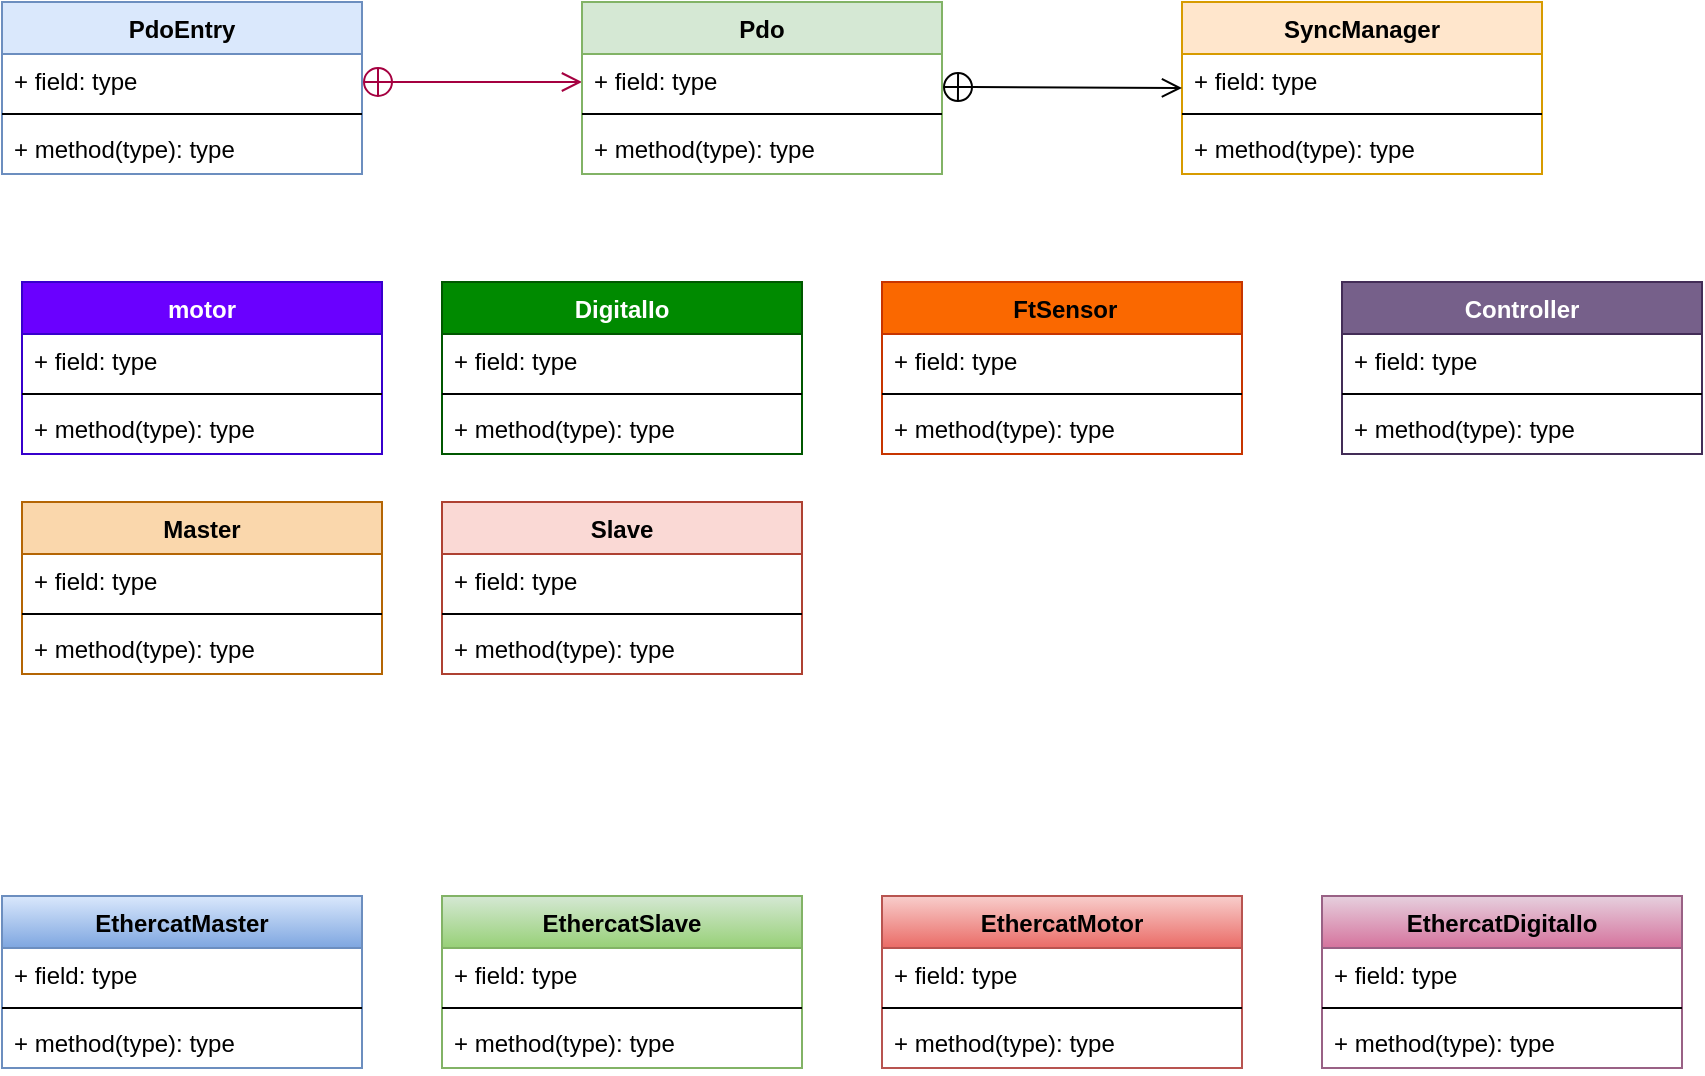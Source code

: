 <mxfile version="20.2.3" type="github">
  <diagram id="3BAr1huTdsFX8UgILRvS" name="Page-1">
    <mxGraphModel dx="894" dy="628" grid="1" gridSize="10" guides="1" tooltips="1" connect="1" arrows="1" fold="1" page="1" pageScale="1" pageWidth="850" pageHeight="1100" math="0" shadow="0">
      <root>
        <mxCell id="0" />
        <mxCell id="1" parent="0" />
        <mxCell id="hLe_7Vj5CHy3mLpJdm2P-1" value="motor" style="swimlane;fontStyle=1;align=center;verticalAlign=top;childLayout=stackLayout;horizontal=1;startSize=26;horizontalStack=0;resizeParent=1;resizeParentMax=0;resizeLast=0;collapsible=1;marginBottom=0;fillColor=#6a00ff;fontColor=#ffffff;strokeColor=#3700CC;" vertex="1" parent="1">
          <mxGeometry x="20" y="200" width="180" height="86" as="geometry" />
        </mxCell>
        <mxCell id="hLe_7Vj5CHy3mLpJdm2P-2" value="+ field: type" style="text;strokeColor=none;fillColor=none;align=left;verticalAlign=top;spacingLeft=4;spacingRight=4;overflow=hidden;rotatable=0;points=[[0,0.5],[1,0.5]];portConstraint=eastwest;" vertex="1" parent="hLe_7Vj5CHy3mLpJdm2P-1">
          <mxGeometry y="26" width="180" height="26" as="geometry" />
        </mxCell>
        <mxCell id="hLe_7Vj5CHy3mLpJdm2P-3" value="" style="line;strokeWidth=1;fillColor=none;align=left;verticalAlign=middle;spacingTop=-1;spacingLeft=3;spacingRight=3;rotatable=0;labelPosition=right;points=[];portConstraint=eastwest;" vertex="1" parent="hLe_7Vj5CHy3mLpJdm2P-1">
          <mxGeometry y="52" width="180" height="8" as="geometry" />
        </mxCell>
        <mxCell id="hLe_7Vj5CHy3mLpJdm2P-4" value="+ method(type): type" style="text;strokeColor=none;fillColor=none;align=left;verticalAlign=top;spacingLeft=4;spacingRight=4;overflow=hidden;rotatable=0;points=[[0,0.5],[1,0.5]];portConstraint=eastwest;" vertex="1" parent="hLe_7Vj5CHy3mLpJdm2P-1">
          <mxGeometry y="60" width="180" height="26" as="geometry" />
        </mxCell>
        <mxCell id="hLe_7Vj5CHy3mLpJdm2P-5" value="DigitalIo" style="swimlane;fontStyle=1;align=center;verticalAlign=top;childLayout=stackLayout;horizontal=1;startSize=26;horizontalStack=0;resizeParent=1;resizeParentMax=0;resizeLast=0;collapsible=1;marginBottom=0;fillColor=#008a00;fontColor=#ffffff;strokeColor=#005700;" vertex="1" parent="1">
          <mxGeometry x="230" y="200" width="180" height="86" as="geometry" />
        </mxCell>
        <mxCell id="hLe_7Vj5CHy3mLpJdm2P-6" value="+ field: type" style="text;strokeColor=none;fillColor=none;align=left;verticalAlign=top;spacingLeft=4;spacingRight=4;overflow=hidden;rotatable=0;points=[[0,0.5],[1,0.5]];portConstraint=eastwest;" vertex="1" parent="hLe_7Vj5CHy3mLpJdm2P-5">
          <mxGeometry y="26" width="180" height="26" as="geometry" />
        </mxCell>
        <mxCell id="hLe_7Vj5CHy3mLpJdm2P-7" value="" style="line;strokeWidth=1;fillColor=none;align=left;verticalAlign=middle;spacingTop=-1;spacingLeft=3;spacingRight=3;rotatable=0;labelPosition=right;points=[];portConstraint=eastwest;" vertex="1" parent="hLe_7Vj5CHy3mLpJdm2P-5">
          <mxGeometry y="52" width="180" height="8" as="geometry" />
        </mxCell>
        <mxCell id="hLe_7Vj5CHy3mLpJdm2P-8" value="+ method(type): type" style="text;strokeColor=none;fillColor=none;align=left;verticalAlign=top;spacingLeft=4;spacingRight=4;overflow=hidden;rotatable=0;points=[[0,0.5],[1,0.5]];portConstraint=eastwest;" vertex="1" parent="hLe_7Vj5CHy3mLpJdm2P-5">
          <mxGeometry y="60" width="180" height="26" as="geometry" />
        </mxCell>
        <mxCell id="hLe_7Vj5CHy3mLpJdm2P-9" value="PdoEntry" style="swimlane;fontStyle=1;align=center;verticalAlign=top;childLayout=stackLayout;horizontal=1;startSize=26;horizontalStack=0;resizeParent=1;resizeParentMax=0;resizeLast=0;collapsible=1;marginBottom=0;fillColor=#dae8fc;strokeColor=#6c8ebf;" vertex="1" parent="1">
          <mxGeometry x="10" y="60" width="180" height="86" as="geometry" />
        </mxCell>
        <mxCell id="hLe_7Vj5CHy3mLpJdm2P-50" value="" style="endArrow=open;startArrow=circlePlus;endFill=0;startFill=0;endSize=8;html=1;rounded=0;fillColor=#d80073;strokeColor=#A50040;" edge="1" parent="hLe_7Vj5CHy3mLpJdm2P-9">
          <mxGeometry width="160" relative="1" as="geometry">
            <mxPoint x="180" y="40" as="sourcePoint" />
            <mxPoint x="290" y="40" as="targetPoint" />
          </mxGeometry>
        </mxCell>
        <mxCell id="hLe_7Vj5CHy3mLpJdm2P-10" value="+ field: type" style="text;strokeColor=none;fillColor=none;align=left;verticalAlign=top;spacingLeft=4;spacingRight=4;overflow=hidden;rotatable=0;points=[[0,0.5],[1,0.5]];portConstraint=eastwest;" vertex="1" parent="hLe_7Vj5CHy3mLpJdm2P-9">
          <mxGeometry y="26" width="180" height="26" as="geometry" />
        </mxCell>
        <mxCell id="hLe_7Vj5CHy3mLpJdm2P-11" value="" style="line;strokeWidth=1;fillColor=none;align=left;verticalAlign=middle;spacingTop=-1;spacingLeft=3;spacingRight=3;rotatable=0;labelPosition=right;points=[];portConstraint=eastwest;" vertex="1" parent="hLe_7Vj5CHy3mLpJdm2P-9">
          <mxGeometry y="52" width="180" height="8" as="geometry" />
        </mxCell>
        <mxCell id="hLe_7Vj5CHy3mLpJdm2P-12" value="+ method(type): type" style="text;strokeColor=none;fillColor=none;align=left;verticalAlign=top;spacingLeft=4;spacingRight=4;overflow=hidden;rotatable=0;points=[[0,0.5],[1,0.5]];portConstraint=eastwest;" vertex="1" parent="hLe_7Vj5CHy3mLpJdm2P-9">
          <mxGeometry y="60" width="180" height="26" as="geometry" />
        </mxCell>
        <mxCell id="hLe_7Vj5CHy3mLpJdm2P-13" value="SyncManager" style="swimlane;fontStyle=1;align=center;verticalAlign=top;childLayout=stackLayout;horizontal=1;startSize=26;horizontalStack=0;resizeParent=1;resizeParentMax=0;resizeLast=0;collapsible=1;marginBottom=0;fillColor=#ffe6cc;strokeColor=#d79b00;" vertex="1" parent="1">
          <mxGeometry x="600" y="60" width="180" height="86" as="geometry" />
        </mxCell>
        <mxCell id="hLe_7Vj5CHy3mLpJdm2P-14" value="+ field: type" style="text;strokeColor=none;fillColor=none;align=left;verticalAlign=top;spacingLeft=4;spacingRight=4;overflow=hidden;rotatable=0;points=[[0,0.5],[1,0.5]];portConstraint=eastwest;" vertex="1" parent="hLe_7Vj5CHy3mLpJdm2P-13">
          <mxGeometry y="26" width="180" height="26" as="geometry" />
        </mxCell>
        <mxCell id="hLe_7Vj5CHy3mLpJdm2P-15" value="" style="line;strokeWidth=1;fillColor=none;align=left;verticalAlign=middle;spacingTop=-1;spacingLeft=3;spacingRight=3;rotatable=0;labelPosition=right;points=[];portConstraint=eastwest;" vertex="1" parent="hLe_7Vj5CHy3mLpJdm2P-13">
          <mxGeometry y="52" width="180" height="8" as="geometry" />
        </mxCell>
        <mxCell id="hLe_7Vj5CHy3mLpJdm2P-16" value="+ method(type): type" style="text;strokeColor=none;fillColor=none;align=left;verticalAlign=top;spacingLeft=4;spacingRight=4;overflow=hidden;rotatable=0;points=[[0,0.5],[1,0.5]];portConstraint=eastwest;" vertex="1" parent="hLe_7Vj5CHy3mLpJdm2P-13">
          <mxGeometry y="60" width="180" height="26" as="geometry" />
        </mxCell>
        <mxCell id="hLe_7Vj5CHy3mLpJdm2P-17" value="    Pdo" style="swimlane;fontStyle=1;align=center;verticalAlign=top;childLayout=stackLayout;horizontal=1;startSize=26;horizontalStack=0;resizeParent=1;resizeParentMax=0;resizeLast=0;collapsible=1;marginBottom=0;fillColor=#d5e8d4;strokeColor=#82b366;" vertex="1" parent="1">
          <mxGeometry x="300" y="60" width="180" height="86" as="geometry" />
        </mxCell>
        <mxCell id="hLe_7Vj5CHy3mLpJdm2P-18" value="+ field: type" style="text;strokeColor=none;fillColor=none;align=left;verticalAlign=top;spacingLeft=4;spacingRight=4;overflow=hidden;rotatable=0;points=[[0,0.5],[1,0.5]];portConstraint=eastwest;" vertex="1" parent="hLe_7Vj5CHy3mLpJdm2P-17">
          <mxGeometry y="26" width="180" height="26" as="geometry" />
        </mxCell>
        <mxCell id="hLe_7Vj5CHy3mLpJdm2P-19" value="" style="line;strokeWidth=1;fillColor=none;align=left;verticalAlign=middle;spacingTop=-1;spacingLeft=3;spacingRight=3;rotatable=0;labelPosition=right;points=[];portConstraint=eastwest;" vertex="1" parent="hLe_7Vj5CHy3mLpJdm2P-17">
          <mxGeometry y="52" width="180" height="8" as="geometry" />
        </mxCell>
        <mxCell id="hLe_7Vj5CHy3mLpJdm2P-20" value="+ method(type): type" style="text;strokeColor=none;fillColor=none;align=left;verticalAlign=top;spacingLeft=4;spacingRight=4;overflow=hidden;rotatable=0;points=[[0,0.5],[1,0.5]];portConstraint=eastwest;" vertex="1" parent="hLe_7Vj5CHy3mLpJdm2P-17">
          <mxGeometry y="60" width="180" height="26" as="geometry" />
        </mxCell>
        <mxCell id="hLe_7Vj5CHy3mLpJdm2P-21" value="EthercatMaster" style="swimlane;fontStyle=1;align=center;verticalAlign=top;childLayout=stackLayout;horizontal=1;startSize=26;horizontalStack=0;resizeParent=1;resizeParentMax=0;resizeLast=0;collapsible=1;marginBottom=0;fillColor=#dae8fc;gradientColor=#7ea6e0;strokeColor=#6c8ebf;" vertex="1" parent="1">
          <mxGeometry x="10" y="507" width="180" height="86" as="geometry" />
        </mxCell>
        <mxCell id="hLe_7Vj5CHy3mLpJdm2P-22" value="+ field: type" style="text;strokeColor=none;fillColor=none;align=left;verticalAlign=top;spacingLeft=4;spacingRight=4;overflow=hidden;rotatable=0;points=[[0,0.5],[1,0.5]];portConstraint=eastwest;" vertex="1" parent="hLe_7Vj5CHy3mLpJdm2P-21">
          <mxGeometry y="26" width="180" height="26" as="geometry" />
        </mxCell>
        <mxCell id="hLe_7Vj5CHy3mLpJdm2P-23" value="" style="line;strokeWidth=1;fillColor=none;align=left;verticalAlign=middle;spacingTop=-1;spacingLeft=3;spacingRight=3;rotatable=0;labelPosition=right;points=[];portConstraint=eastwest;" vertex="1" parent="hLe_7Vj5CHy3mLpJdm2P-21">
          <mxGeometry y="52" width="180" height="8" as="geometry" />
        </mxCell>
        <mxCell id="hLe_7Vj5CHy3mLpJdm2P-24" value="+ method(type): type" style="text;strokeColor=none;fillColor=none;align=left;verticalAlign=top;spacingLeft=4;spacingRight=4;overflow=hidden;rotatable=0;points=[[0,0.5],[1,0.5]];portConstraint=eastwest;" vertex="1" parent="hLe_7Vj5CHy3mLpJdm2P-21">
          <mxGeometry y="60" width="180" height="26" as="geometry" />
        </mxCell>
        <mxCell id="hLe_7Vj5CHy3mLpJdm2P-25" value="EthercatMotor" style="swimlane;fontStyle=1;align=center;verticalAlign=top;childLayout=stackLayout;horizontal=1;startSize=26;horizontalStack=0;resizeParent=1;resizeParentMax=0;resizeLast=0;collapsible=1;marginBottom=0;fillColor=#f8cecc;gradientColor=#ea6b66;strokeColor=#b85450;" vertex="1" parent="1">
          <mxGeometry x="450" y="507" width="180" height="86" as="geometry" />
        </mxCell>
        <mxCell id="hLe_7Vj5CHy3mLpJdm2P-26" value="+ field: type" style="text;strokeColor=none;fillColor=none;align=left;verticalAlign=top;spacingLeft=4;spacingRight=4;overflow=hidden;rotatable=0;points=[[0,0.5],[1,0.5]];portConstraint=eastwest;" vertex="1" parent="hLe_7Vj5CHy3mLpJdm2P-25">
          <mxGeometry y="26" width="180" height="26" as="geometry" />
        </mxCell>
        <mxCell id="hLe_7Vj5CHy3mLpJdm2P-27" value="" style="line;strokeWidth=1;fillColor=none;align=left;verticalAlign=middle;spacingTop=-1;spacingLeft=3;spacingRight=3;rotatable=0;labelPosition=right;points=[];portConstraint=eastwest;" vertex="1" parent="hLe_7Vj5CHy3mLpJdm2P-25">
          <mxGeometry y="52" width="180" height="8" as="geometry" />
        </mxCell>
        <mxCell id="hLe_7Vj5CHy3mLpJdm2P-28" value="+ method(type): type" style="text;strokeColor=none;fillColor=none;align=left;verticalAlign=top;spacingLeft=4;spacingRight=4;overflow=hidden;rotatable=0;points=[[0,0.5],[1,0.5]];portConstraint=eastwest;" vertex="1" parent="hLe_7Vj5CHy3mLpJdm2P-25">
          <mxGeometry y="60" width="180" height="26" as="geometry" />
        </mxCell>
        <mxCell id="hLe_7Vj5CHy3mLpJdm2P-29" value="EthercatSlave" style="swimlane;fontStyle=1;align=center;verticalAlign=top;childLayout=stackLayout;horizontal=1;startSize=26;horizontalStack=0;resizeParent=1;resizeParentMax=0;resizeLast=0;collapsible=1;marginBottom=0;fillColor=#d5e8d4;gradientColor=#97d077;strokeColor=#82b366;" vertex="1" parent="1">
          <mxGeometry x="230" y="507" width="180" height="86" as="geometry" />
        </mxCell>
        <mxCell id="hLe_7Vj5CHy3mLpJdm2P-30" value="+ field: type" style="text;strokeColor=none;fillColor=none;align=left;verticalAlign=top;spacingLeft=4;spacingRight=4;overflow=hidden;rotatable=0;points=[[0,0.5],[1,0.5]];portConstraint=eastwest;" vertex="1" parent="hLe_7Vj5CHy3mLpJdm2P-29">
          <mxGeometry y="26" width="180" height="26" as="geometry" />
        </mxCell>
        <mxCell id="hLe_7Vj5CHy3mLpJdm2P-31" value="" style="line;strokeWidth=1;fillColor=none;align=left;verticalAlign=middle;spacingTop=-1;spacingLeft=3;spacingRight=3;rotatable=0;labelPosition=right;points=[];portConstraint=eastwest;" vertex="1" parent="hLe_7Vj5CHy3mLpJdm2P-29">
          <mxGeometry y="52" width="180" height="8" as="geometry" />
        </mxCell>
        <mxCell id="hLe_7Vj5CHy3mLpJdm2P-32" value="+ method(type): type" style="text;strokeColor=none;fillColor=none;align=left;verticalAlign=top;spacingLeft=4;spacingRight=4;overflow=hidden;rotatable=0;points=[[0,0.5],[1,0.5]];portConstraint=eastwest;" vertex="1" parent="hLe_7Vj5CHy3mLpJdm2P-29">
          <mxGeometry y="60" width="180" height="26" as="geometry" />
        </mxCell>
        <mxCell id="hLe_7Vj5CHy3mLpJdm2P-33" value="EthercatDigitalIo" style="swimlane;fontStyle=1;align=center;verticalAlign=top;childLayout=stackLayout;horizontal=1;startSize=26;horizontalStack=0;resizeParent=1;resizeParentMax=0;resizeLast=0;collapsible=1;marginBottom=0;fillColor=#e6d0de;gradientColor=#d5739d;strokeColor=#996185;" vertex="1" parent="1">
          <mxGeometry x="670" y="507" width="180" height="86" as="geometry" />
        </mxCell>
        <mxCell id="hLe_7Vj5CHy3mLpJdm2P-34" value="+ field: type" style="text;strokeColor=none;fillColor=none;align=left;verticalAlign=top;spacingLeft=4;spacingRight=4;overflow=hidden;rotatable=0;points=[[0,0.5],[1,0.5]];portConstraint=eastwest;" vertex="1" parent="hLe_7Vj5CHy3mLpJdm2P-33">
          <mxGeometry y="26" width="180" height="26" as="geometry" />
        </mxCell>
        <mxCell id="hLe_7Vj5CHy3mLpJdm2P-35" value="" style="line;strokeWidth=1;fillColor=none;align=left;verticalAlign=middle;spacingTop=-1;spacingLeft=3;spacingRight=3;rotatable=0;labelPosition=right;points=[];portConstraint=eastwest;" vertex="1" parent="hLe_7Vj5CHy3mLpJdm2P-33">
          <mxGeometry y="52" width="180" height="8" as="geometry" />
        </mxCell>
        <mxCell id="hLe_7Vj5CHy3mLpJdm2P-36" value="+ method(type): type" style="text;strokeColor=none;fillColor=none;align=left;verticalAlign=top;spacingLeft=4;spacingRight=4;overflow=hidden;rotatable=0;points=[[0,0.5],[1,0.5]];portConstraint=eastwest;" vertex="1" parent="hLe_7Vj5CHy3mLpJdm2P-33">
          <mxGeometry y="60" width="180" height="26" as="geometry" />
        </mxCell>
        <mxCell id="hLe_7Vj5CHy3mLpJdm2P-37" value="Controller" style="swimlane;fontStyle=1;align=center;verticalAlign=top;childLayout=stackLayout;horizontal=1;startSize=26;horizontalStack=0;resizeParent=1;resizeParentMax=0;resizeLast=0;collapsible=1;marginBottom=0;fillColor=#76608a;fontColor=#ffffff;strokeColor=#432D57;" vertex="1" parent="1">
          <mxGeometry x="680" y="200" width="180" height="86" as="geometry" />
        </mxCell>
        <mxCell id="hLe_7Vj5CHy3mLpJdm2P-38" value="+ field: type" style="text;strokeColor=none;fillColor=none;align=left;verticalAlign=top;spacingLeft=4;spacingRight=4;overflow=hidden;rotatable=0;points=[[0,0.5],[1,0.5]];portConstraint=eastwest;" vertex="1" parent="hLe_7Vj5CHy3mLpJdm2P-37">
          <mxGeometry y="26" width="180" height="26" as="geometry" />
        </mxCell>
        <mxCell id="hLe_7Vj5CHy3mLpJdm2P-39" value="" style="line;strokeWidth=1;fillColor=none;align=left;verticalAlign=middle;spacingTop=-1;spacingLeft=3;spacingRight=3;rotatable=0;labelPosition=right;points=[];portConstraint=eastwest;" vertex="1" parent="hLe_7Vj5CHy3mLpJdm2P-37">
          <mxGeometry y="52" width="180" height="8" as="geometry" />
        </mxCell>
        <mxCell id="hLe_7Vj5CHy3mLpJdm2P-40" value="+ method(type): type" style="text;strokeColor=none;fillColor=none;align=left;verticalAlign=top;spacingLeft=4;spacingRight=4;overflow=hidden;rotatable=0;points=[[0,0.5],[1,0.5]];portConstraint=eastwest;" vertex="1" parent="hLe_7Vj5CHy3mLpJdm2P-37">
          <mxGeometry y="60" width="180" height="26" as="geometry" />
        </mxCell>
        <mxCell id="hLe_7Vj5CHy3mLpJdm2P-41" value="Slave" style="swimlane;fontStyle=1;align=center;verticalAlign=top;childLayout=stackLayout;horizontal=1;startSize=26;horizontalStack=0;resizeParent=1;resizeParentMax=0;resizeLast=0;collapsible=1;marginBottom=0;fillColor=#fad9d5;strokeColor=#ae4132;" vertex="1" parent="1">
          <mxGeometry x="230" y="310" width="180" height="86" as="geometry" />
        </mxCell>
        <mxCell id="hLe_7Vj5CHy3mLpJdm2P-42" value="+ field: type" style="text;strokeColor=none;fillColor=none;align=left;verticalAlign=top;spacingLeft=4;spacingRight=4;overflow=hidden;rotatable=0;points=[[0,0.5],[1,0.5]];portConstraint=eastwest;" vertex="1" parent="hLe_7Vj5CHy3mLpJdm2P-41">
          <mxGeometry y="26" width="180" height="26" as="geometry" />
        </mxCell>
        <mxCell id="hLe_7Vj5CHy3mLpJdm2P-43" value="" style="line;strokeWidth=1;fillColor=none;align=left;verticalAlign=middle;spacingTop=-1;spacingLeft=3;spacingRight=3;rotatable=0;labelPosition=right;points=[];portConstraint=eastwest;" vertex="1" parent="hLe_7Vj5CHy3mLpJdm2P-41">
          <mxGeometry y="52" width="180" height="8" as="geometry" />
        </mxCell>
        <mxCell id="hLe_7Vj5CHy3mLpJdm2P-44" value="+ method(type): type" style="text;strokeColor=none;fillColor=none;align=left;verticalAlign=top;spacingLeft=4;spacingRight=4;overflow=hidden;rotatable=0;points=[[0,0.5],[1,0.5]];portConstraint=eastwest;" vertex="1" parent="hLe_7Vj5CHy3mLpJdm2P-41">
          <mxGeometry y="60" width="180" height="26" as="geometry" />
        </mxCell>
        <mxCell id="hLe_7Vj5CHy3mLpJdm2P-45" value="Master" style="swimlane;fontStyle=1;align=center;verticalAlign=top;childLayout=stackLayout;horizontal=1;startSize=26;horizontalStack=0;resizeParent=1;resizeParentMax=0;resizeLast=0;collapsible=1;marginBottom=0;fillColor=#fad7ac;strokeColor=#b46504;" vertex="1" parent="1">
          <mxGeometry x="20" y="310" width="180" height="86" as="geometry" />
        </mxCell>
        <mxCell id="hLe_7Vj5CHy3mLpJdm2P-46" value="+ field: type" style="text;strokeColor=none;fillColor=none;align=left;verticalAlign=top;spacingLeft=4;spacingRight=4;overflow=hidden;rotatable=0;points=[[0,0.5],[1,0.5]];portConstraint=eastwest;" vertex="1" parent="hLe_7Vj5CHy3mLpJdm2P-45">
          <mxGeometry y="26" width="180" height="26" as="geometry" />
        </mxCell>
        <mxCell id="hLe_7Vj5CHy3mLpJdm2P-47" value="" style="line;strokeWidth=1;fillColor=none;align=left;verticalAlign=middle;spacingTop=-1;spacingLeft=3;spacingRight=3;rotatable=0;labelPosition=right;points=[];portConstraint=eastwest;" vertex="1" parent="hLe_7Vj5CHy3mLpJdm2P-45">
          <mxGeometry y="52" width="180" height="8" as="geometry" />
        </mxCell>
        <mxCell id="hLe_7Vj5CHy3mLpJdm2P-48" value="+ method(type): type" style="text;strokeColor=none;fillColor=none;align=left;verticalAlign=top;spacingLeft=4;spacingRight=4;overflow=hidden;rotatable=0;points=[[0,0.5],[1,0.5]];portConstraint=eastwest;" vertex="1" parent="hLe_7Vj5CHy3mLpJdm2P-45">
          <mxGeometry y="60" width="180" height="26" as="geometry" />
        </mxCell>
        <mxCell id="hLe_7Vj5CHy3mLpJdm2P-53" value="" style="endArrow=open;startArrow=circlePlus;endFill=0;startFill=0;endSize=8;html=1;rounded=0;" edge="1" parent="1">
          <mxGeometry width="160" relative="1" as="geometry">
            <mxPoint x="480" y="102.5" as="sourcePoint" />
            <mxPoint x="600" y="103" as="targetPoint" />
          </mxGeometry>
        </mxCell>
        <mxCell id="hLe_7Vj5CHy3mLpJdm2P-55" value=" FtSensor " style="swimlane;fontStyle=1;align=center;verticalAlign=top;childLayout=stackLayout;horizontal=1;startSize=26;horizontalStack=0;resizeParent=1;resizeParentMax=0;resizeLast=0;collapsible=1;marginBottom=0;fillColor=#fa6800;fontColor=#000000;strokeColor=#C73500;" vertex="1" parent="1">
          <mxGeometry x="450" y="200" width="180" height="86" as="geometry" />
        </mxCell>
        <mxCell id="hLe_7Vj5CHy3mLpJdm2P-56" value="+ field: type" style="text;strokeColor=none;fillColor=none;align=left;verticalAlign=top;spacingLeft=4;spacingRight=4;overflow=hidden;rotatable=0;points=[[0,0.5],[1,0.5]];portConstraint=eastwest;" vertex="1" parent="hLe_7Vj5CHy3mLpJdm2P-55">
          <mxGeometry y="26" width="180" height="26" as="geometry" />
        </mxCell>
        <mxCell id="hLe_7Vj5CHy3mLpJdm2P-57" value="" style="line;strokeWidth=1;fillColor=none;align=left;verticalAlign=middle;spacingTop=-1;spacingLeft=3;spacingRight=3;rotatable=0;labelPosition=right;points=[];portConstraint=eastwest;" vertex="1" parent="hLe_7Vj5CHy3mLpJdm2P-55">
          <mxGeometry y="52" width="180" height="8" as="geometry" />
        </mxCell>
        <mxCell id="hLe_7Vj5CHy3mLpJdm2P-58" value="+ method(type): type" style="text;strokeColor=none;fillColor=none;align=left;verticalAlign=top;spacingLeft=4;spacingRight=4;overflow=hidden;rotatable=0;points=[[0,0.5],[1,0.5]];portConstraint=eastwest;" vertex="1" parent="hLe_7Vj5CHy3mLpJdm2P-55">
          <mxGeometry y="60" width="180" height="26" as="geometry" />
        </mxCell>
      </root>
    </mxGraphModel>
  </diagram>
</mxfile>

